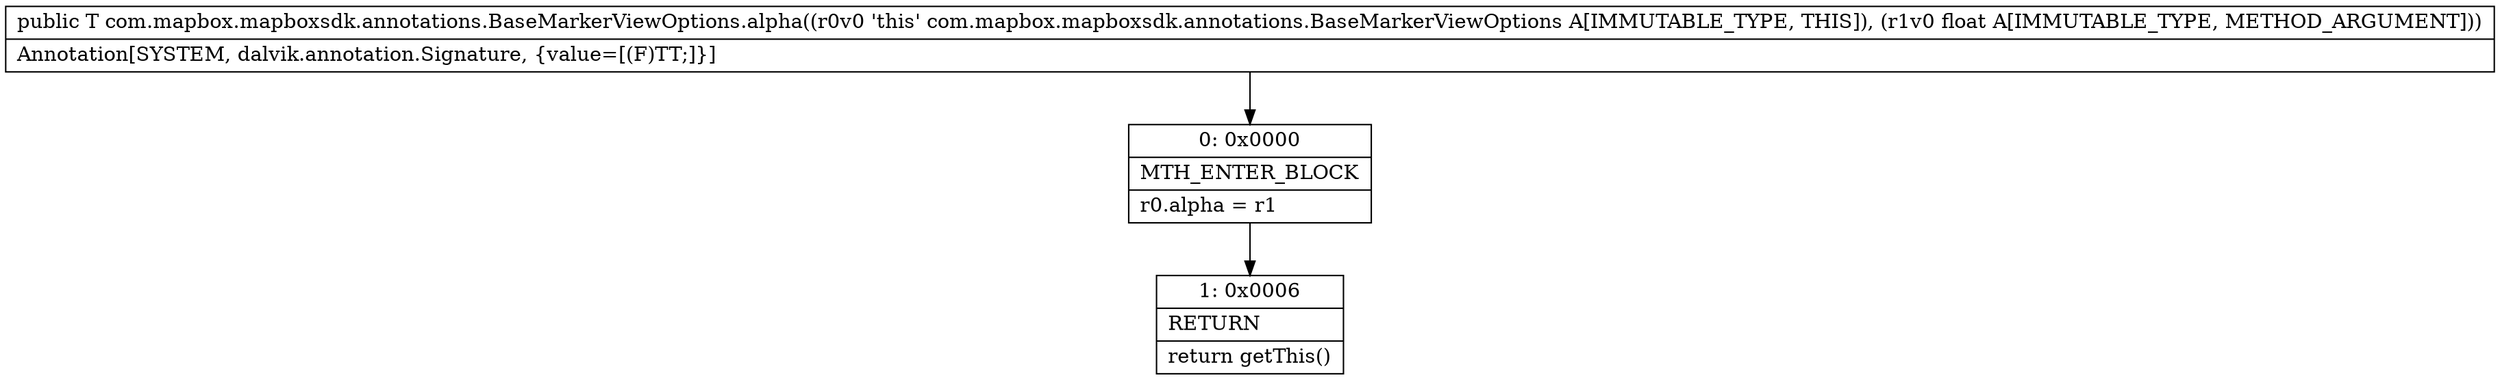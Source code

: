 digraph "CFG forcom.mapbox.mapboxsdk.annotations.BaseMarkerViewOptions.alpha(F)Lcom\/mapbox\/mapboxsdk\/annotations\/BaseMarkerViewOptions;" {
Node_0 [shape=record,label="{0\:\ 0x0000|MTH_ENTER_BLOCK\l|r0.alpha = r1\l}"];
Node_1 [shape=record,label="{1\:\ 0x0006|RETURN\l|return getThis()\l}"];
MethodNode[shape=record,label="{public T com.mapbox.mapboxsdk.annotations.BaseMarkerViewOptions.alpha((r0v0 'this' com.mapbox.mapboxsdk.annotations.BaseMarkerViewOptions A[IMMUTABLE_TYPE, THIS]), (r1v0 float A[IMMUTABLE_TYPE, METHOD_ARGUMENT]))  | Annotation[SYSTEM, dalvik.annotation.Signature, \{value=[(F)TT;]\}]\l}"];
MethodNode -> Node_0;
Node_0 -> Node_1;
}


